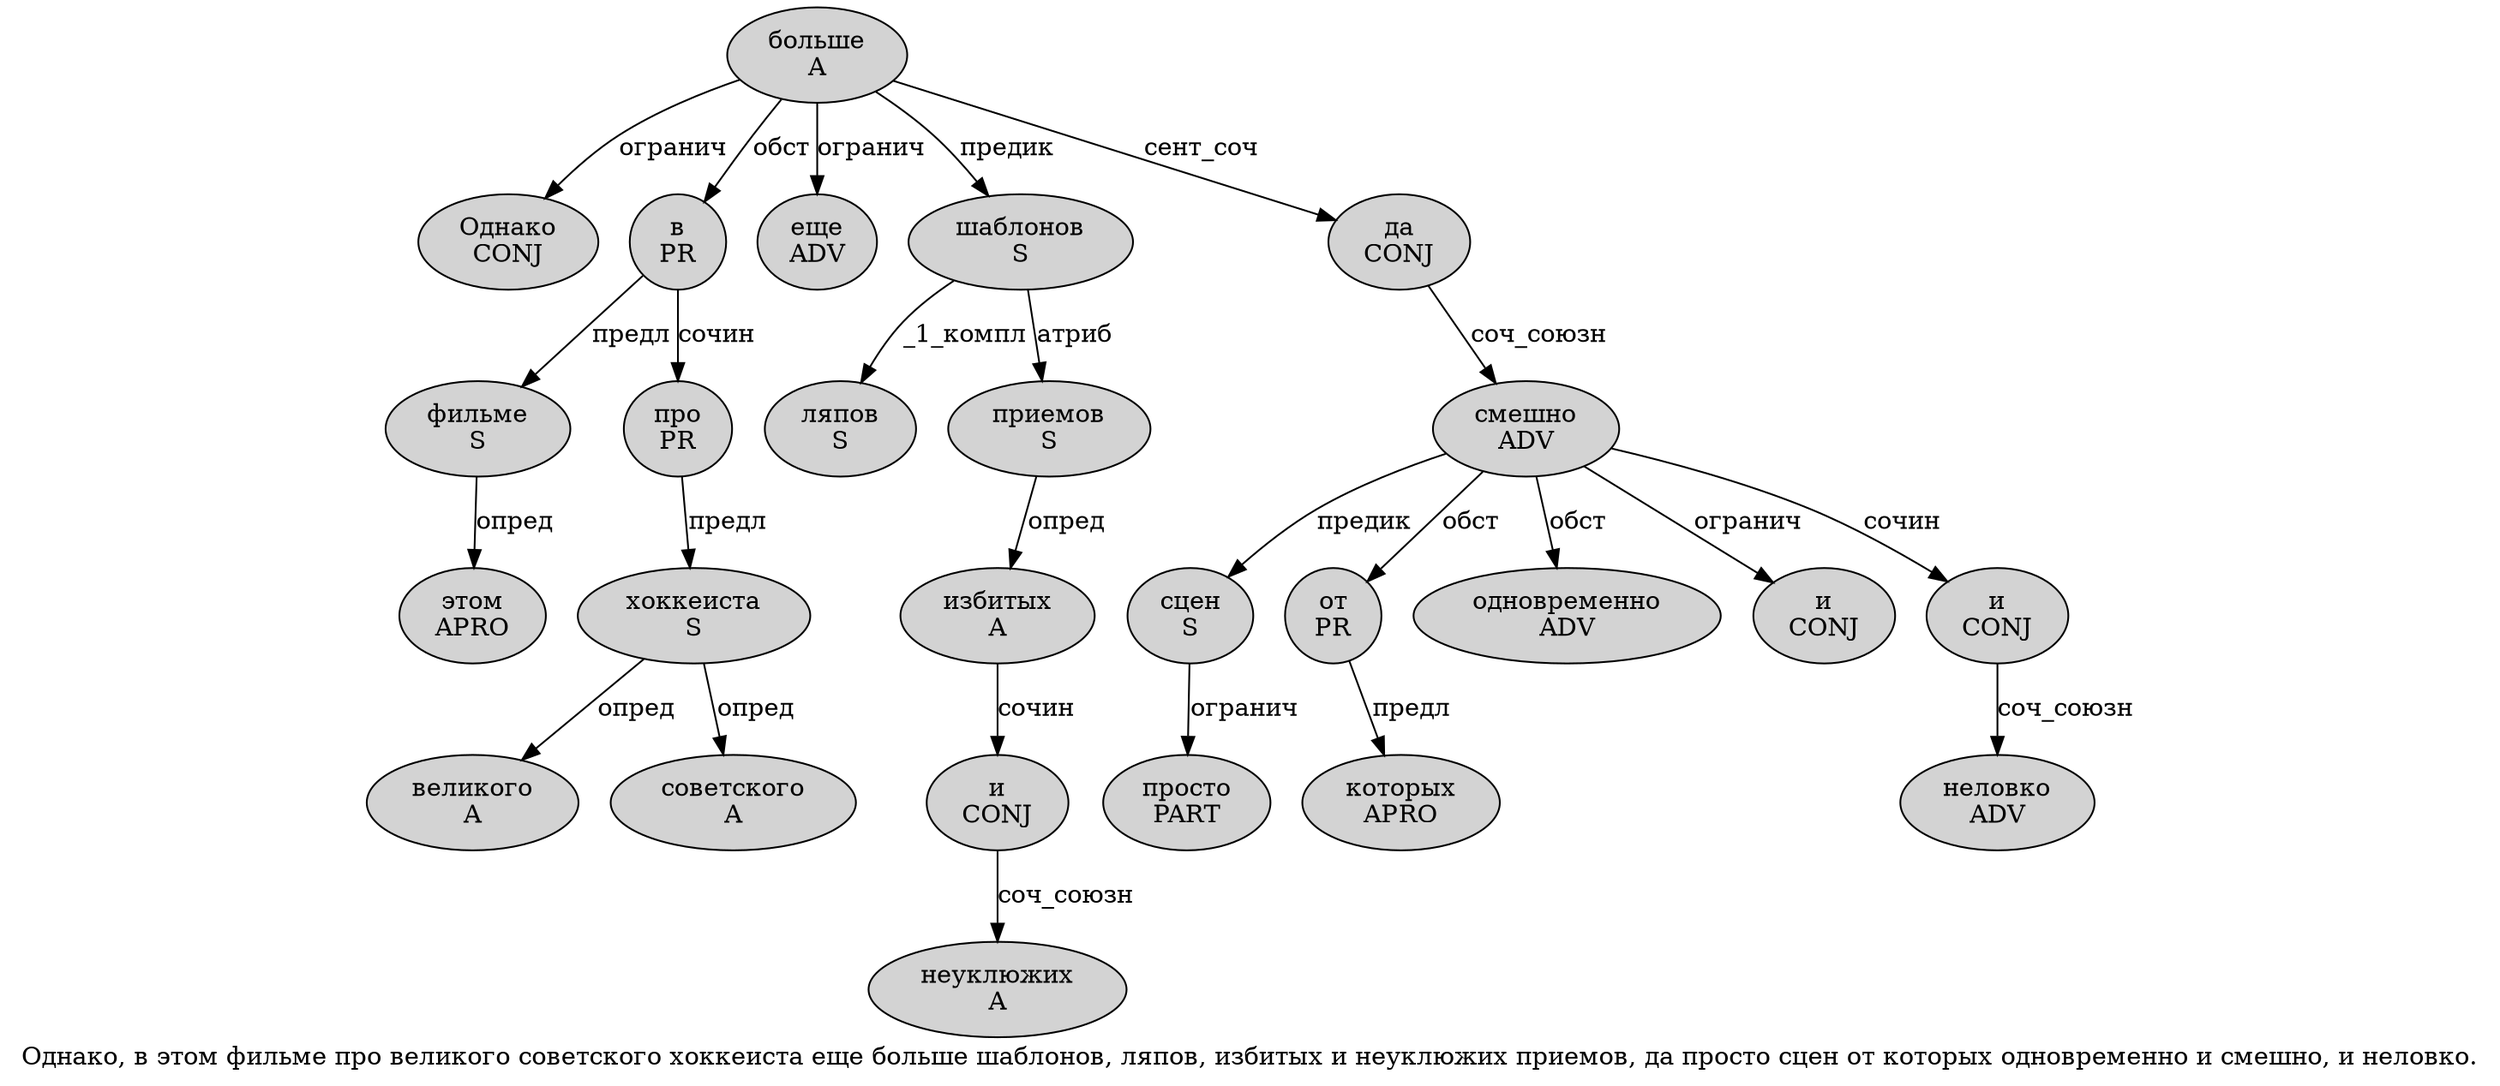 digraph SENTENCE_3279 {
	graph [label="Однако, в этом фильме про великого советского хоккеиста еще больше шаблонов, ляпов, избитых и неуклюжих приемов, да просто сцен от которых одновременно и смешно, и неловко."]
	node [style=filled]
		0 [label="Однако
CONJ" color="" fillcolor=lightgray penwidth=1 shape=ellipse]
		2 [label="в
PR" color="" fillcolor=lightgray penwidth=1 shape=ellipse]
		3 [label="этом
APRO" color="" fillcolor=lightgray penwidth=1 shape=ellipse]
		4 [label="фильме
S" color="" fillcolor=lightgray penwidth=1 shape=ellipse]
		5 [label="про
PR" color="" fillcolor=lightgray penwidth=1 shape=ellipse]
		6 [label="великого
A" color="" fillcolor=lightgray penwidth=1 shape=ellipse]
		7 [label="советского
A" color="" fillcolor=lightgray penwidth=1 shape=ellipse]
		8 [label="хоккеиста
S" color="" fillcolor=lightgray penwidth=1 shape=ellipse]
		9 [label="еще
ADV" color="" fillcolor=lightgray penwidth=1 shape=ellipse]
		10 [label="больше
A" color="" fillcolor=lightgray penwidth=1 shape=ellipse]
		11 [label="шаблонов
S" color="" fillcolor=lightgray penwidth=1 shape=ellipse]
		13 [label="ляпов
S" color="" fillcolor=lightgray penwidth=1 shape=ellipse]
		15 [label="избитых
A" color="" fillcolor=lightgray penwidth=1 shape=ellipse]
		16 [label="и
CONJ" color="" fillcolor=lightgray penwidth=1 shape=ellipse]
		17 [label="неуклюжих
A" color="" fillcolor=lightgray penwidth=1 shape=ellipse]
		18 [label="приемов
S" color="" fillcolor=lightgray penwidth=1 shape=ellipse]
		20 [label="да
CONJ" color="" fillcolor=lightgray penwidth=1 shape=ellipse]
		21 [label="просто
PART" color="" fillcolor=lightgray penwidth=1 shape=ellipse]
		22 [label="сцен
S" color="" fillcolor=lightgray penwidth=1 shape=ellipse]
		23 [label="от
PR" color="" fillcolor=lightgray penwidth=1 shape=ellipse]
		24 [label="которых
APRO" color="" fillcolor=lightgray penwidth=1 shape=ellipse]
		25 [label="одновременно
ADV" color="" fillcolor=lightgray penwidth=1 shape=ellipse]
		26 [label="и
CONJ" color="" fillcolor=lightgray penwidth=1 shape=ellipse]
		27 [label="смешно
ADV" color="" fillcolor=lightgray penwidth=1 shape=ellipse]
		29 [label="и
CONJ" color="" fillcolor=lightgray penwidth=1 shape=ellipse]
		30 [label="неловко
ADV" color="" fillcolor=lightgray penwidth=1 shape=ellipse]
			22 -> 21 [label="огранич"]
			8 -> 6 [label="опред"]
			8 -> 7 [label="опред"]
			10 -> 0 [label="огранич"]
			10 -> 2 [label="обст"]
			10 -> 9 [label="огранич"]
			10 -> 11 [label="предик"]
			10 -> 20 [label="сент_соч"]
			29 -> 30 [label="соч_союзн"]
			4 -> 3 [label="опред"]
			27 -> 22 [label="предик"]
			27 -> 23 [label="обст"]
			27 -> 25 [label="обст"]
			27 -> 26 [label="огранич"]
			27 -> 29 [label="сочин"]
			23 -> 24 [label="предл"]
			18 -> 15 [label="опред"]
			2 -> 4 [label="предл"]
			2 -> 5 [label="сочин"]
			20 -> 27 [label="соч_союзн"]
			15 -> 16 [label="сочин"]
			11 -> 13 [label="_1_компл"]
			11 -> 18 [label="атриб"]
			16 -> 17 [label="соч_союзн"]
			5 -> 8 [label="предл"]
}